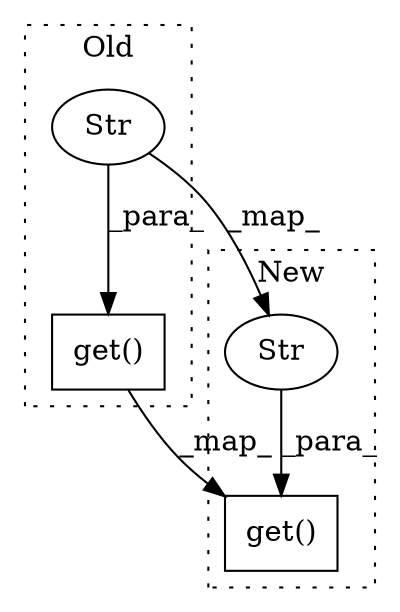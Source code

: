 digraph G {
subgraph cluster0 {
1 [label="get()" a="75" s="794,820" l="11,1" shape="box"];
3 [label="Str" a="66" s="805" l="12" shape="ellipse"];
label = "Old";
style="dotted";
}
subgraph cluster1 {
2 [label="get()" a="75" s="1201,1227" l="11,1" shape="box"];
4 [label="Str" a="66" s="1212" l="11" shape="ellipse"];
label = "New";
style="dotted";
}
1 -> 2 [label="_map_"];
3 -> 1 [label="_para_"];
3 -> 4 [label="_map_"];
4 -> 2 [label="_para_"];
}